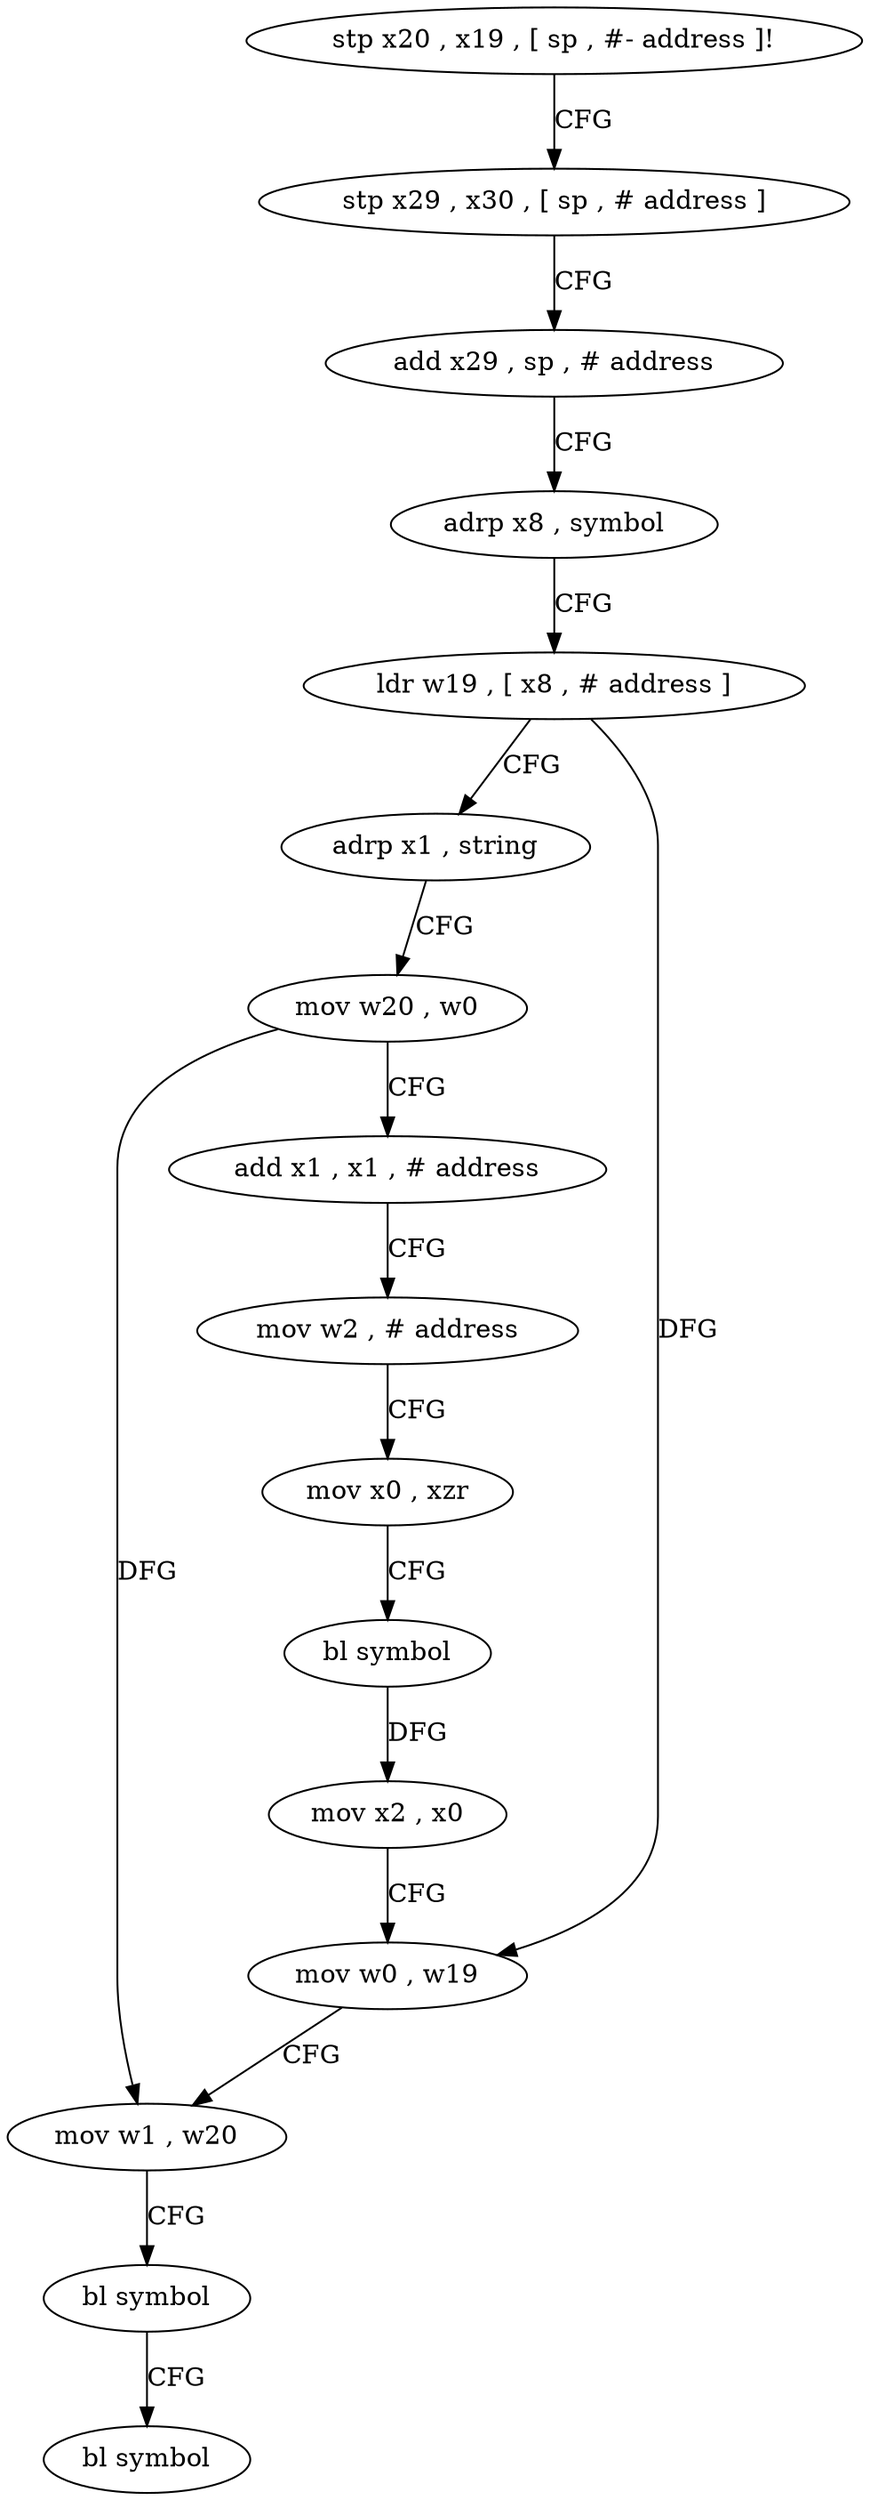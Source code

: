 digraph "func" {
"4246744" [label = "stp x20 , x19 , [ sp , #- address ]!" ]
"4246748" [label = "stp x29 , x30 , [ sp , # address ]" ]
"4246752" [label = "add x29 , sp , # address" ]
"4246756" [label = "adrp x8 , symbol" ]
"4246760" [label = "ldr w19 , [ x8 , # address ]" ]
"4246764" [label = "adrp x1 , string" ]
"4246768" [label = "mov w20 , w0" ]
"4246772" [label = "add x1 , x1 , # address" ]
"4246776" [label = "mov w2 , # address" ]
"4246780" [label = "mov x0 , xzr" ]
"4246784" [label = "bl symbol" ]
"4246788" [label = "mov x2 , x0" ]
"4246792" [label = "mov w0 , w19" ]
"4246796" [label = "mov w1 , w20" ]
"4246800" [label = "bl symbol" ]
"4246804" [label = "bl symbol" ]
"4246744" -> "4246748" [ label = "CFG" ]
"4246748" -> "4246752" [ label = "CFG" ]
"4246752" -> "4246756" [ label = "CFG" ]
"4246756" -> "4246760" [ label = "CFG" ]
"4246760" -> "4246764" [ label = "CFG" ]
"4246760" -> "4246792" [ label = "DFG" ]
"4246764" -> "4246768" [ label = "CFG" ]
"4246768" -> "4246772" [ label = "CFG" ]
"4246768" -> "4246796" [ label = "DFG" ]
"4246772" -> "4246776" [ label = "CFG" ]
"4246776" -> "4246780" [ label = "CFG" ]
"4246780" -> "4246784" [ label = "CFG" ]
"4246784" -> "4246788" [ label = "DFG" ]
"4246788" -> "4246792" [ label = "CFG" ]
"4246792" -> "4246796" [ label = "CFG" ]
"4246796" -> "4246800" [ label = "CFG" ]
"4246800" -> "4246804" [ label = "CFG" ]
}
